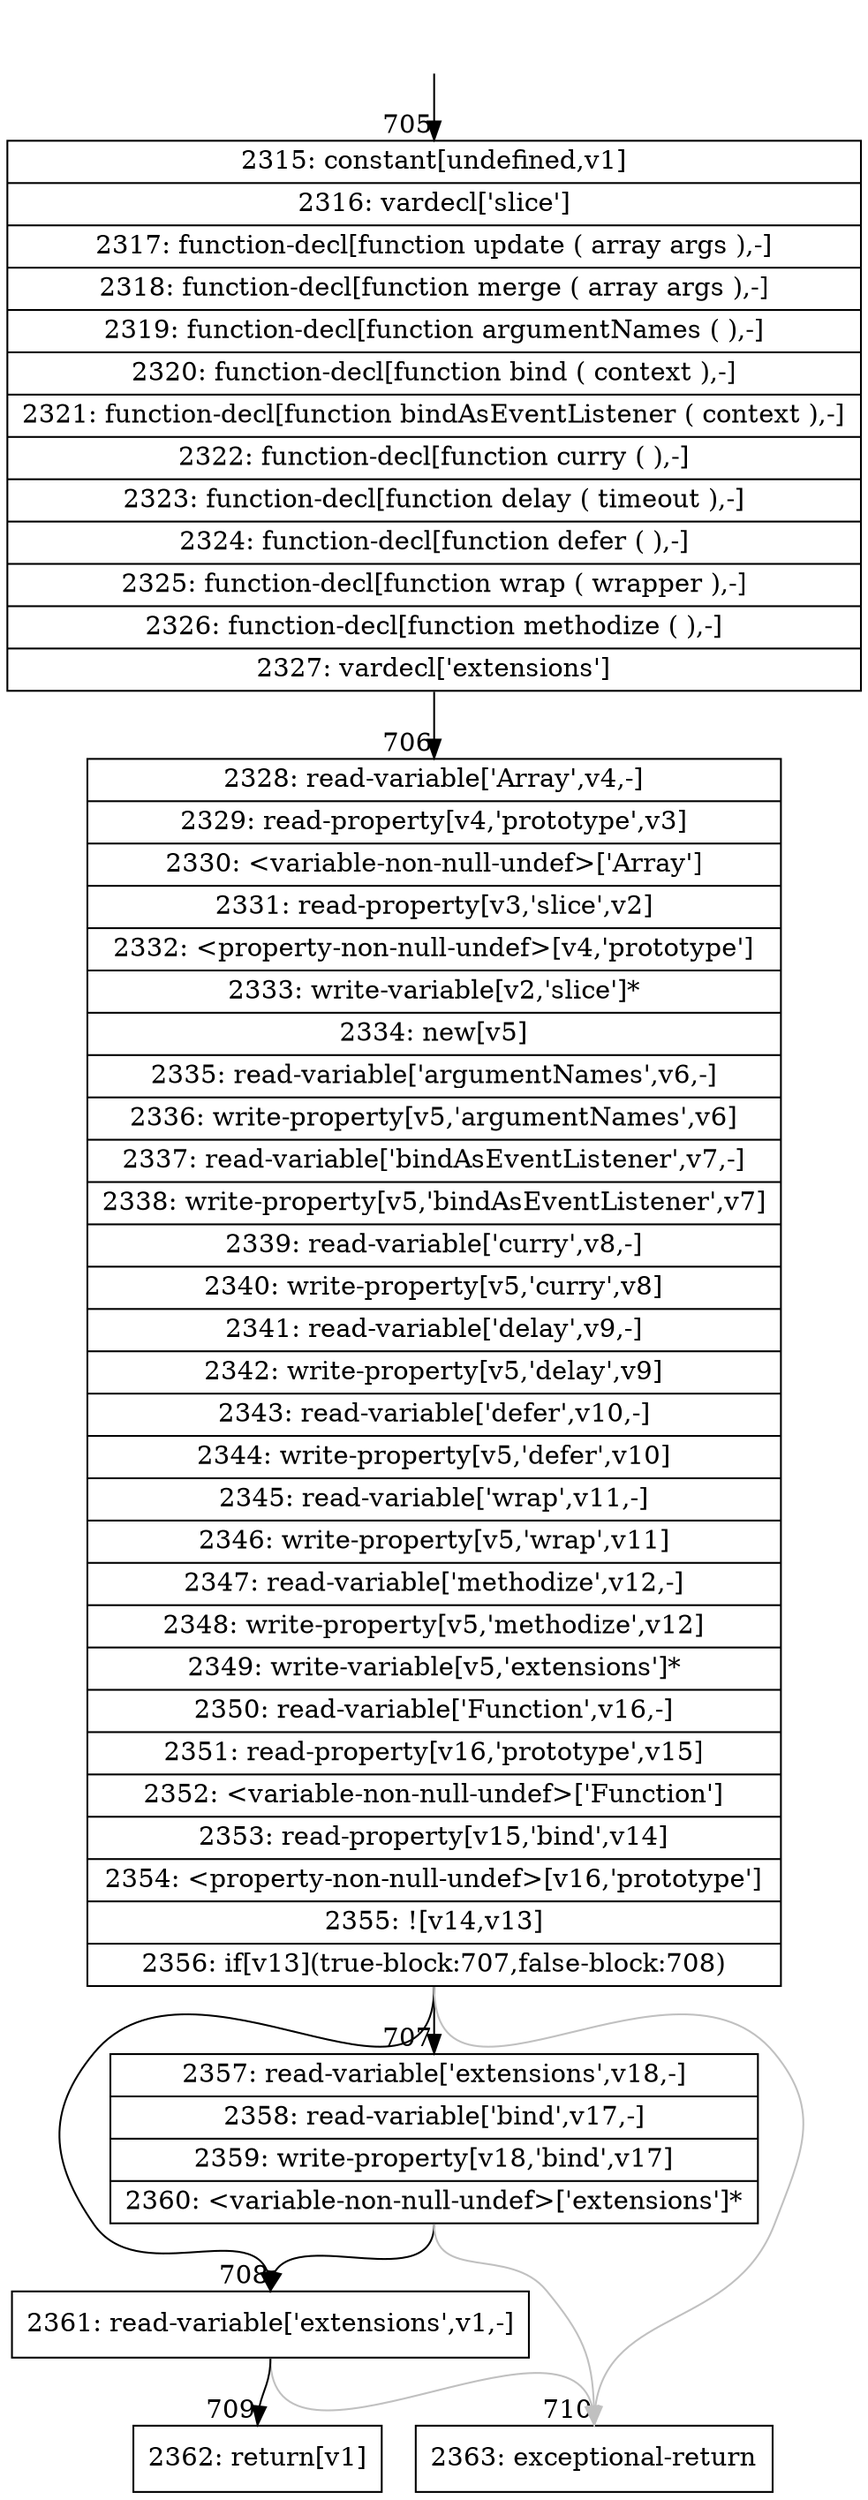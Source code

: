 digraph {
rankdir="TD"
BB_entry39[shape=none,label=""];
BB_entry39 -> BB705 [tailport=s, headport=n, headlabel="    705"]
BB705 [shape=record label="{2315: constant[undefined,v1]|2316: vardecl['slice']|2317: function-decl[function update ( array args ),-]|2318: function-decl[function merge ( array args ),-]|2319: function-decl[function argumentNames ( ),-]|2320: function-decl[function bind ( context ),-]|2321: function-decl[function bindAsEventListener ( context ),-]|2322: function-decl[function curry ( ),-]|2323: function-decl[function delay ( timeout ),-]|2324: function-decl[function defer ( ),-]|2325: function-decl[function wrap ( wrapper ),-]|2326: function-decl[function methodize ( ),-]|2327: vardecl['extensions']}" ] 
BB705 -> BB706 [tailport=s, headport=n, headlabel="      706"]
BB706 [shape=record label="{2328: read-variable['Array',v4,-]|2329: read-property[v4,'prototype',v3]|2330: \<variable-non-null-undef\>['Array']|2331: read-property[v3,'slice',v2]|2332: \<property-non-null-undef\>[v4,'prototype']|2333: write-variable[v2,'slice']*|2334: new[v5]|2335: read-variable['argumentNames',v6,-]|2336: write-property[v5,'argumentNames',v6]|2337: read-variable['bindAsEventListener',v7,-]|2338: write-property[v5,'bindAsEventListener',v7]|2339: read-variable['curry',v8,-]|2340: write-property[v5,'curry',v8]|2341: read-variable['delay',v9,-]|2342: write-property[v5,'delay',v9]|2343: read-variable['defer',v10,-]|2344: write-property[v5,'defer',v10]|2345: read-variable['wrap',v11,-]|2346: write-property[v5,'wrap',v11]|2347: read-variable['methodize',v12,-]|2348: write-property[v5,'methodize',v12]|2349: write-variable[v5,'extensions']*|2350: read-variable['Function',v16,-]|2351: read-property[v16,'prototype',v15]|2352: \<variable-non-null-undef\>['Function']|2353: read-property[v15,'bind',v14]|2354: \<property-non-null-undef\>[v16,'prototype']|2355: ![v14,v13]|2356: if[v13](true-block:707,false-block:708)}" ] 
BB706 -> BB707 [tailport=s, headport=n, headlabel="      707"]
BB706 -> BB708 [tailport=s, headport=n, headlabel="      708"]
BB706 -> BB710 [tailport=s, headport=n, color=gray, headlabel="      710"]
BB707 [shape=record label="{2357: read-variable['extensions',v18,-]|2358: read-variable['bind',v17,-]|2359: write-property[v18,'bind',v17]|2360: \<variable-non-null-undef\>['extensions']*}" ] 
BB707 -> BB708 [tailport=s, headport=n]
BB707 -> BB710 [tailport=s, headport=n, color=gray]
BB708 [shape=record label="{2361: read-variable['extensions',v1,-]}" ] 
BB708 -> BB709 [tailport=s, headport=n, headlabel="      709"]
BB708 -> BB710 [tailport=s, headport=n, color=gray]
BB709 [shape=record label="{2362: return[v1]}" ] 
BB710 [shape=record label="{2363: exceptional-return}" ] 
//#$~ 473
}
